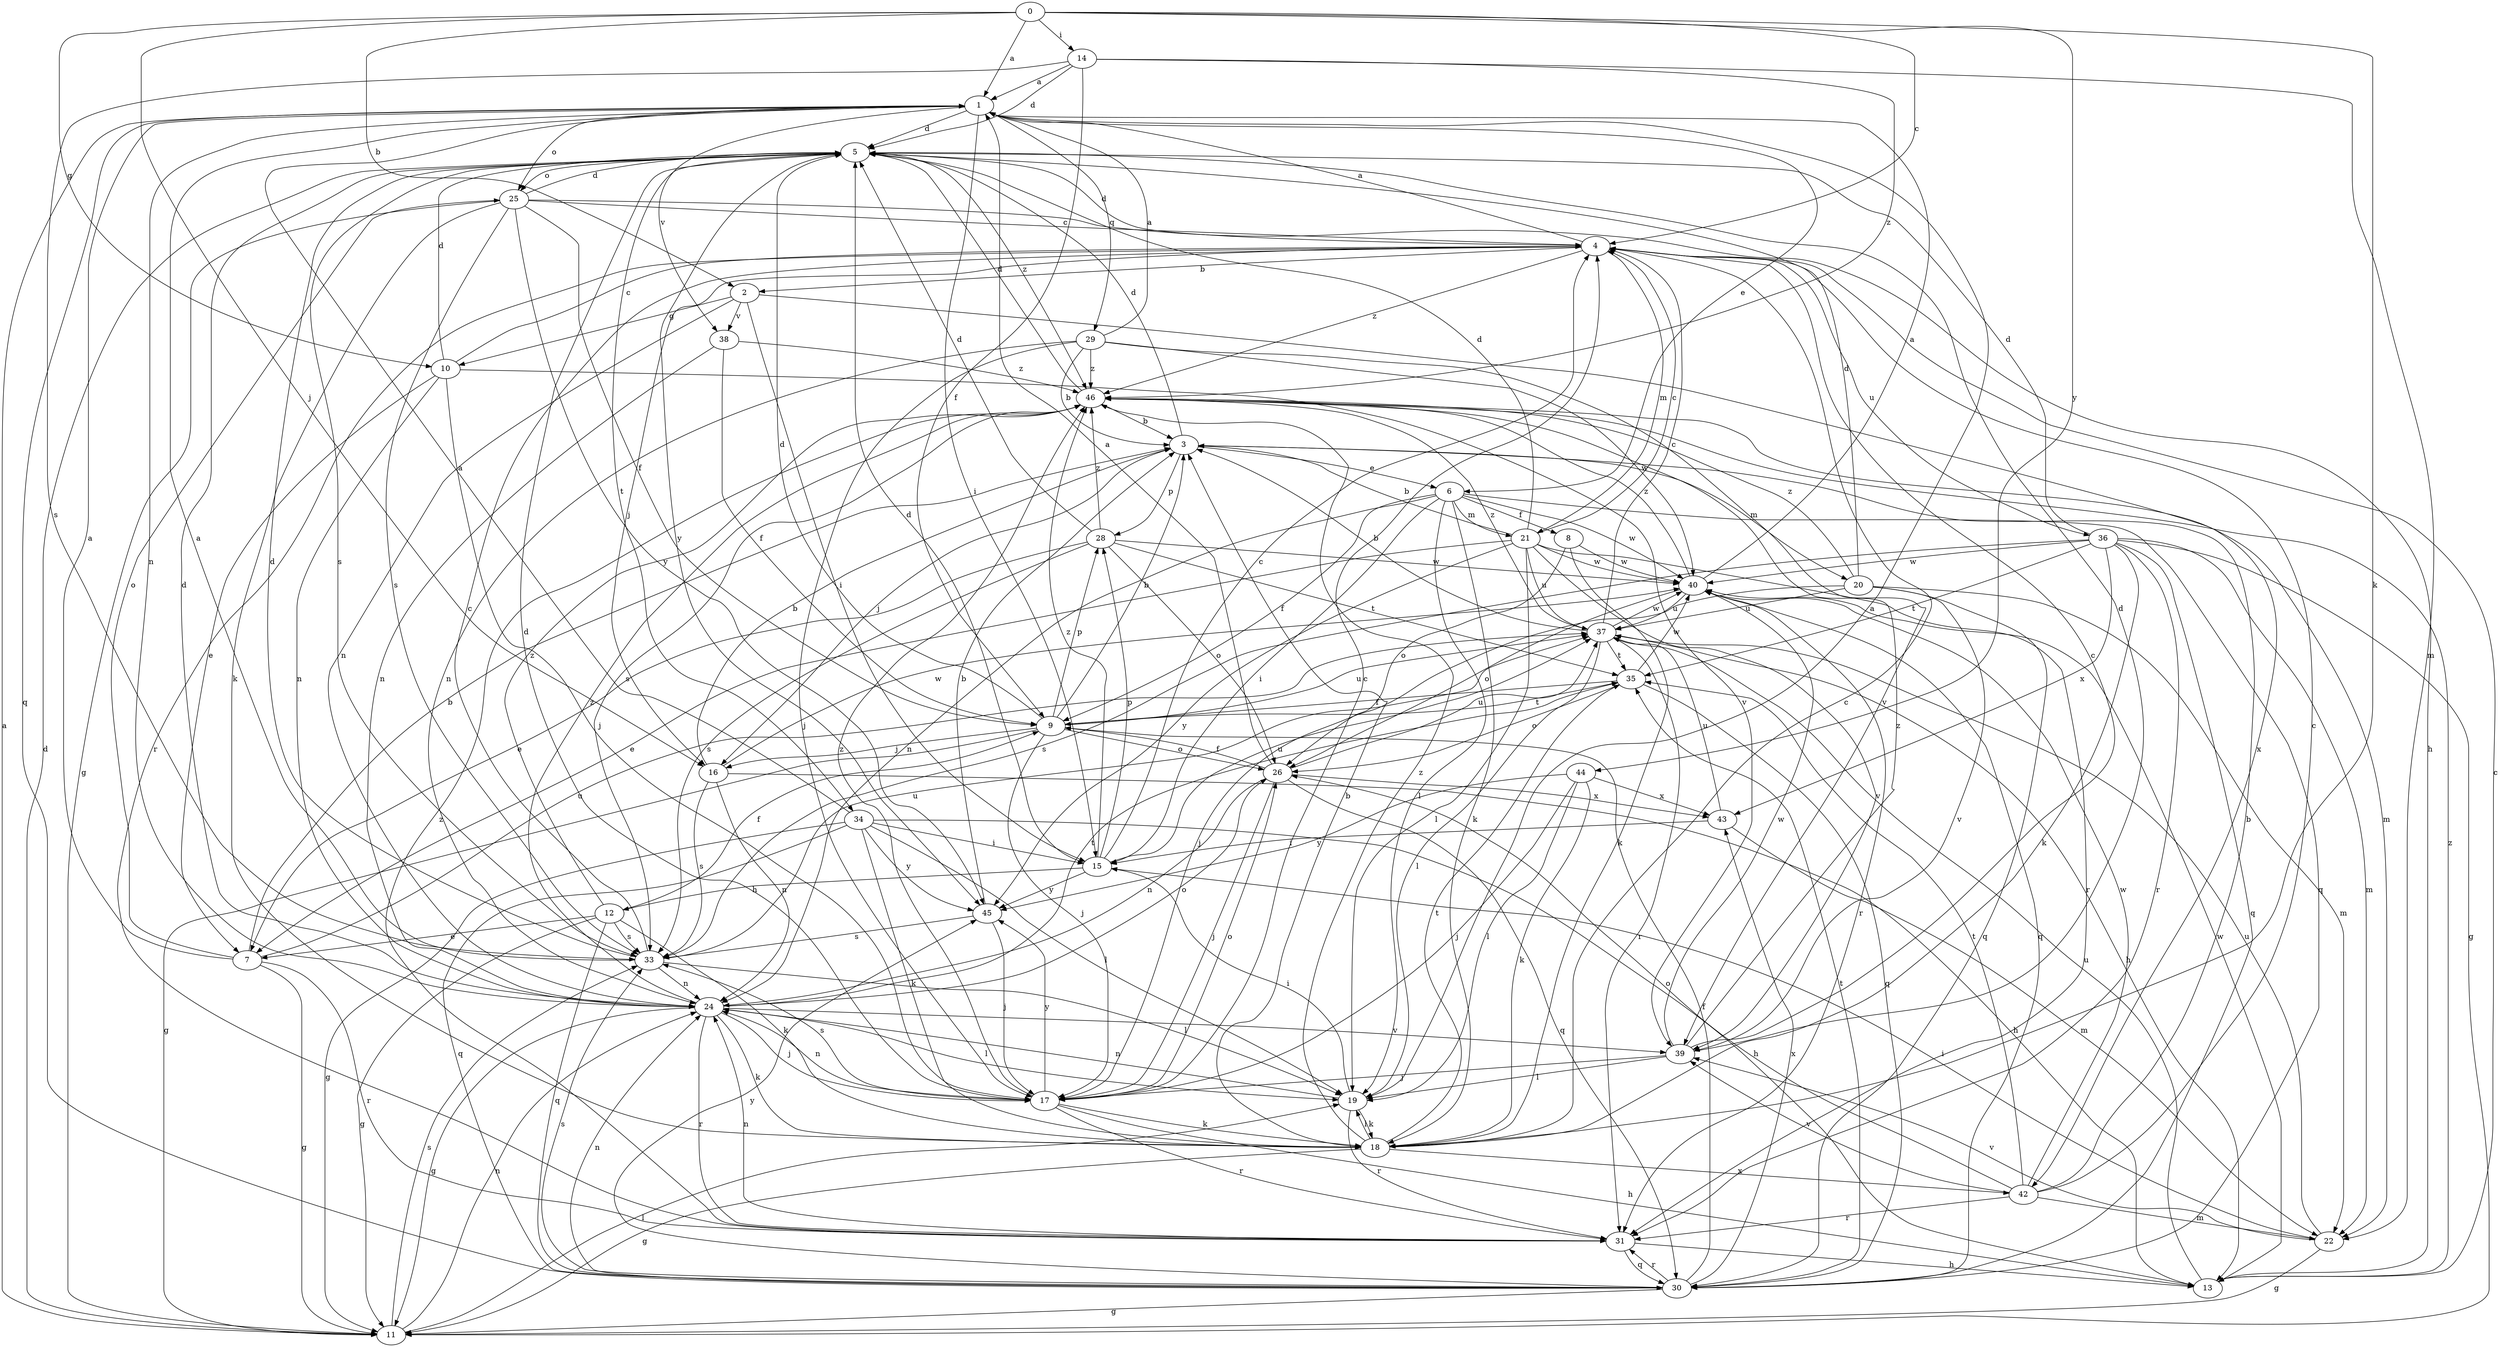 strict digraph  {
0;
1;
2;
3;
4;
5;
6;
7;
8;
9;
10;
11;
12;
13;
14;
15;
16;
17;
18;
19;
20;
21;
22;
24;
25;
26;
28;
29;
30;
31;
33;
34;
35;
36;
37;
38;
39;
40;
42;
43;
44;
45;
46;
0 -> 1  [label=a];
0 -> 2  [label=b];
0 -> 4  [label=c];
0 -> 10  [label=g];
0 -> 14  [label=i];
0 -> 16  [label=j];
0 -> 18  [label=k];
0 -> 44  [label=y];
1 -> 5  [label=d];
1 -> 6  [label=e];
1 -> 15  [label=i];
1 -> 24  [label=n];
1 -> 25  [label=o];
1 -> 29  [label=q];
1 -> 30  [label=q];
1 -> 38  [label=v];
2 -> 10  [label=g];
2 -> 15  [label=i];
2 -> 24  [label=n];
2 -> 38  [label=v];
2 -> 42  [label=x];
3 -> 5  [label=d];
3 -> 6  [label=e];
3 -> 16  [label=j];
3 -> 20  [label=m];
3 -> 28  [label=p];
4 -> 1  [label=a];
4 -> 2  [label=b];
4 -> 5  [label=d];
4 -> 16  [label=j];
4 -> 21  [label=m];
4 -> 31  [label=r];
4 -> 36  [label=u];
4 -> 46  [label=z];
5 -> 25  [label=o];
5 -> 33  [label=s];
5 -> 34  [label=t];
5 -> 45  [label=y];
5 -> 46  [label=z];
6 -> 8  [label=f];
6 -> 9  [label=f];
6 -> 15  [label=i];
6 -> 18  [label=k];
6 -> 19  [label=l];
6 -> 21  [label=m];
6 -> 24  [label=n];
6 -> 30  [label=q];
6 -> 40  [label=w];
7 -> 1  [label=a];
7 -> 3  [label=b];
7 -> 11  [label=g];
7 -> 25  [label=o];
7 -> 31  [label=r];
7 -> 37  [label=u];
8 -> 18  [label=k];
8 -> 26  [label=o];
8 -> 40  [label=w];
9 -> 3  [label=b];
9 -> 5  [label=d];
9 -> 11  [label=g];
9 -> 16  [label=j];
9 -> 17  [label=j];
9 -> 26  [label=o];
9 -> 28  [label=p];
9 -> 35  [label=t];
9 -> 37  [label=u];
10 -> 4  [label=c];
10 -> 5  [label=d];
10 -> 7  [label=e];
10 -> 17  [label=j];
10 -> 24  [label=n];
10 -> 39  [label=v];
11 -> 1  [label=a];
11 -> 5  [label=d];
11 -> 19  [label=l];
11 -> 24  [label=n];
11 -> 33  [label=s];
12 -> 7  [label=e];
12 -> 9  [label=f];
12 -> 11  [label=g];
12 -> 18  [label=k];
12 -> 30  [label=q];
12 -> 33  [label=s];
12 -> 46  [label=z];
13 -> 4  [label=c];
13 -> 37  [label=u];
13 -> 40  [label=w];
13 -> 46  [label=z];
14 -> 1  [label=a];
14 -> 5  [label=d];
14 -> 9  [label=f];
14 -> 22  [label=m];
14 -> 33  [label=s];
14 -> 46  [label=z];
15 -> 4  [label=c];
15 -> 5  [label=d];
15 -> 12  [label=h];
15 -> 28  [label=p];
15 -> 37  [label=u];
15 -> 45  [label=y];
15 -> 46  [label=z];
16 -> 3  [label=b];
16 -> 13  [label=h];
16 -> 24  [label=n];
16 -> 33  [label=s];
16 -> 40  [label=w];
17 -> 4  [label=c];
17 -> 5  [label=d];
17 -> 13  [label=h];
17 -> 18  [label=k];
17 -> 24  [label=n];
17 -> 26  [label=o];
17 -> 31  [label=r];
17 -> 33  [label=s];
17 -> 45  [label=y];
17 -> 46  [label=z];
18 -> 3  [label=b];
18 -> 4  [label=c];
18 -> 11  [label=g];
18 -> 19  [label=l];
18 -> 35  [label=t];
18 -> 42  [label=x];
18 -> 46  [label=z];
19 -> 1  [label=a];
19 -> 15  [label=i];
19 -> 18  [label=k];
19 -> 24  [label=n];
19 -> 31  [label=r];
20 -> 5  [label=d];
20 -> 17  [label=j];
20 -> 22  [label=m];
20 -> 30  [label=q];
20 -> 37  [label=u];
20 -> 39  [label=v];
20 -> 46  [label=z];
21 -> 3  [label=b];
21 -> 4  [label=c];
21 -> 5  [label=d];
21 -> 7  [label=e];
21 -> 19  [label=l];
21 -> 31  [label=r];
21 -> 37  [label=u];
21 -> 39  [label=v];
21 -> 40  [label=w];
21 -> 45  [label=y];
22 -> 11  [label=g];
22 -> 15  [label=i];
22 -> 37  [label=u];
22 -> 39  [label=v];
24 -> 5  [label=d];
24 -> 11  [label=g];
24 -> 17  [label=j];
24 -> 18  [label=k];
24 -> 19  [label=l];
24 -> 26  [label=o];
24 -> 31  [label=r];
24 -> 35  [label=t];
24 -> 39  [label=v];
24 -> 46  [label=z];
25 -> 4  [label=c];
25 -> 5  [label=d];
25 -> 9  [label=f];
25 -> 11  [label=g];
25 -> 13  [label=h];
25 -> 18  [label=k];
25 -> 33  [label=s];
25 -> 45  [label=y];
26 -> 1  [label=a];
26 -> 9  [label=f];
26 -> 17  [label=j];
26 -> 24  [label=n];
26 -> 30  [label=q];
26 -> 37  [label=u];
26 -> 43  [label=x];
28 -> 5  [label=d];
28 -> 7  [label=e];
28 -> 26  [label=o];
28 -> 33  [label=s];
28 -> 35  [label=t];
28 -> 40  [label=w];
28 -> 46  [label=z];
29 -> 1  [label=a];
29 -> 3  [label=b];
29 -> 17  [label=j];
29 -> 24  [label=n];
29 -> 39  [label=v];
29 -> 40  [label=w];
29 -> 46  [label=z];
30 -> 9  [label=f];
30 -> 11  [label=g];
30 -> 24  [label=n];
30 -> 31  [label=r];
30 -> 33  [label=s];
30 -> 35  [label=t];
30 -> 43  [label=x];
30 -> 45  [label=y];
31 -> 13  [label=h];
31 -> 24  [label=n];
31 -> 30  [label=q];
31 -> 46  [label=z];
33 -> 1  [label=a];
33 -> 4  [label=c];
33 -> 5  [label=d];
33 -> 19  [label=l];
33 -> 24  [label=n];
33 -> 37  [label=u];
34 -> 1  [label=a];
34 -> 11  [label=g];
34 -> 13  [label=h];
34 -> 15  [label=i];
34 -> 18  [label=k];
34 -> 19  [label=l];
34 -> 30  [label=q];
34 -> 45  [label=y];
35 -> 9  [label=f];
35 -> 26  [label=o];
35 -> 30  [label=q];
35 -> 40  [label=w];
36 -> 5  [label=d];
36 -> 11  [label=g];
36 -> 18  [label=k];
36 -> 22  [label=m];
36 -> 30  [label=q];
36 -> 31  [label=r];
36 -> 33  [label=s];
36 -> 35  [label=t];
36 -> 40  [label=w];
36 -> 43  [label=x];
37 -> 3  [label=b];
37 -> 4  [label=c];
37 -> 13  [label=h];
37 -> 19  [label=l];
37 -> 31  [label=r];
37 -> 35  [label=t];
37 -> 40  [label=w];
37 -> 46  [label=z];
38 -> 9  [label=f];
38 -> 24  [label=n];
38 -> 46  [label=z];
39 -> 4  [label=c];
39 -> 5  [label=d];
39 -> 17  [label=j];
39 -> 19  [label=l];
39 -> 40  [label=w];
39 -> 46  [label=z];
40 -> 1  [label=a];
40 -> 26  [label=o];
40 -> 30  [label=q];
40 -> 31  [label=r];
40 -> 37  [label=u];
40 -> 46  [label=z];
42 -> 3  [label=b];
42 -> 4  [label=c];
42 -> 22  [label=m];
42 -> 26  [label=o];
42 -> 31  [label=r];
42 -> 35  [label=t];
42 -> 39  [label=v];
42 -> 40  [label=w];
43 -> 15  [label=i];
43 -> 22  [label=m];
43 -> 37  [label=u];
44 -> 17  [label=j];
44 -> 18  [label=k];
44 -> 19  [label=l];
44 -> 43  [label=x];
44 -> 45  [label=y];
45 -> 3  [label=b];
45 -> 17  [label=j];
45 -> 33  [label=s];
46 -> 3  [label=b];
46 -> 5  [label=d];
46 -> 22  [label=m];
46 -> 33  [label=s];
}
